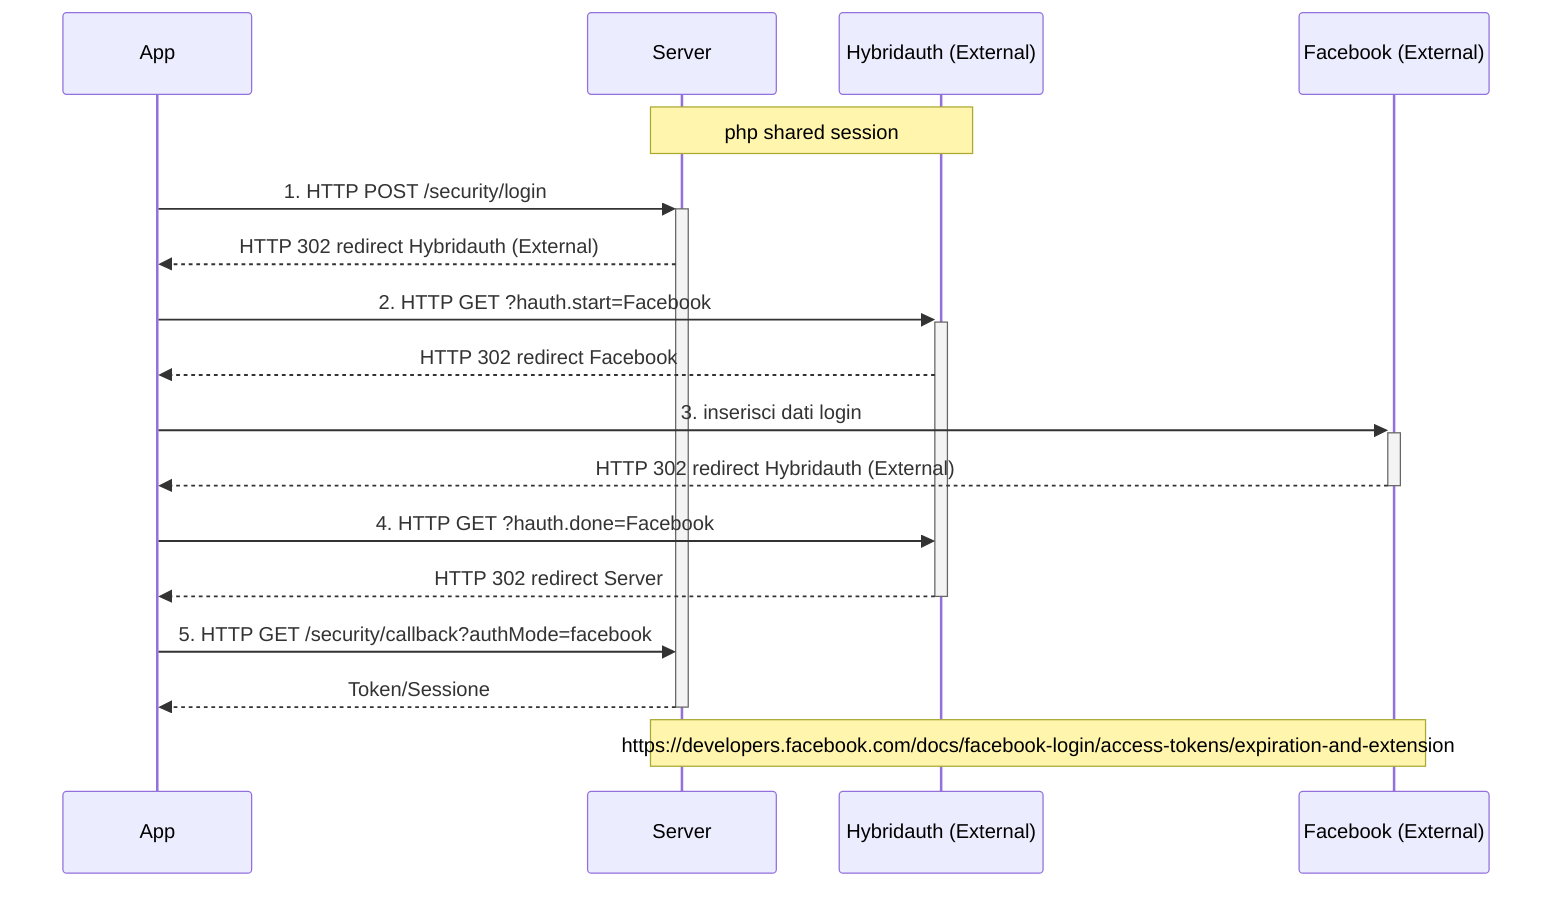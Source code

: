 %% Diagramma di sequenza
sequenceDiagram
    participant App
    participant Server
    participant Hybridauth (External)
    participant Facebook (External)
    Note over Server,Hybridauth (External): php shared session
    App->>+Server: 1. HTTP POST /security/login
    Server-->>App: HTTP 302 redirect Hybridauth (External)
    App->>+Hybridauth (External): 2. HTTP GET ?hauth.start=Facebook
    Hybridauth (External)-->>App: HTTP 302 redirect Facebook
    App->>+Facebook (External): 3. inserisci dati login
    Facebook (External)-->>-App: HTTP 302 redirect Hybridauth (External)
    App->>Hybridauth (External): 4. HTTP GET ?hauth.done=Facebook
    Hybridauth (External)-->>-App: HTTP 302 redirect Server
    App->>Server: 5. HTTP GET /security/callback?authMode=facebook
    Server-->>-App: Token/Sessione
    Note over Server,Facebook (External): https://developers.facebook.com/docs/facebook-login/access-tokens/expiration-and-extension